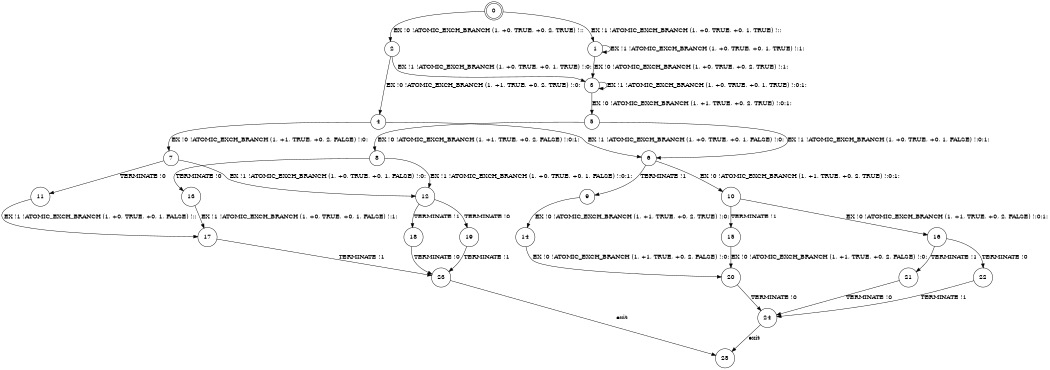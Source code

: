 digraph BCG {
size = "7, 10.5";
center = TRUE;
node [shape = circle];
0 [peripheries = 2];
0 -> 1 [label = "EX !1 !ATOMIC_EXCH_BRANCH (1, +0, TRUE, +0, 1, TRUE) !::"];
0 -> 2 [label = "EX !0 !ATOMIC_EXCH_BRANCH (1, +0, TRUE, +0, 2, TRUE) !::"];
1 -> 3 [label = "EX !0 !ATOMIC_EXCH_BRANCH (1, +0, TRUE, +0, 2, TRUE) !:1:"];
1 -> 1 [label = "EX !1 !ATOMIC_EXCH_BRANCH (1, +0, TRUE, +0, 1, TRUE) !:1:"];
2 -> 3 [label = "EX !1 !ATOMIC_EXCH_BRANCH (1, +0, TRUE, +0, 1, TRUE) !:0:"];
2 -> 4 [label = "EX !0 !ATOMIC_EXCH_BRANCH (1, +1, TRUE, +0, 2, TRUE) !:0:"];
3 -> 3 [label = "EX !1 !ATOMIC_EXCH_BRANCH (1, +0, TRUE, +0, 1, TRUE) !:0:1:"];
3 -> 5 [label = "EX !0 !ATOMIC_EXCH_BRANCH (1, +1, TRUE, +0, 2, TRUE) !:0:1:"];
4 -> 6 [label = "EX !1 !ATOMIC_EXCH_BRANCH (1, +0, TRUE, +0, 1, FALSE) !:0:"];
4 -> 7 [label = "EX !0 !ATOMIC_EXCH_BRANCH (1, +1, TRUE, +0, 2, FALSE) !:0:"];
5 -> 6 [label = "EX !1 !ATOMIC_EXCH_BRANCH (1, +0, TRUE, +0, 1, FALSE) !:0:1:"];
5 -> 8 [label = "EX !0 !ATOMIC_EXCH_BRANCH (1, +1, TRUE, +0, 2, FALSE) !:0:1:"];
6 -> 9 [label = "TERMINATE !1"];
6 -> 10 [label = "EX !0 !ATOMIC_EXCH_BRANCH (1, +1, TRUE, +0, 2, TRUE) !:0:1:"];
7 -> 11 [label = "TERMINATE !0"];
7 -> 12 [label = "EX !1 !ATOMIC_EXCH_BRANCH (1, +0, TRUE, +0, 1, FALSE) !:0:"];
8 -> 13 [label = "TERMINATE !0"];
8 -> 12 [label = "EX !1 !ATOMIC_EXCH_BRANCH (1, +0, TRUE, +0, 1, FALSE) !:0:1:"];
9 -> 14 [label = "EX !0 !ATOMIC_EXCH_BRANCH (1, +1, TRUE, +0, 2, TRUE) !:0:"];
10 -> 15 [label = "TERMINATE !1"];
10 -> 16 [label = "EX !0 !ATOMIC_EXCH_BRANCH (1, +1, TRUE, +0, 2, FALSE) !:0:1:"];
11 -> 17 [label = "EX !1 !ATOMIC_EXCH_BRANCH (1, +0, TRUE, +0, 1, FALSE) !::"];
12 -> 18 [label = "TERMINATE !1"];
12 -> 19 [label = "TERMINATE !0"];
13 -> 17 [label = "EX !1 !ATOMIC_EXCH_BRANCH (1, +0, TRUE, +0, 1, FALSE) !:1:"];
14 -> 20 [label = "EX !0 !ATOMIC_EXCH_BRANCH (1, +1, TRUE, +0, 2, FALSE) !:0:"];
15 -> 20 [label = "EX !0 !ATOMIC_EXCH_BRANCH (1, +1, TRUE, +0, 2, FALSE) !:0:"];
16 -> 21 [label = "TERMINATE !1"];
16 -> 22 [label = "TERMINATE !0"];
17 -> 23 [label = "TERMINATE !1"];
18 -> 23 [label = "TERMINATE !0"];
19 -> 23 [label = "TERMINATE !1"];
20 -> 24 [label = "TERMINATE !0"];
21 -> 24 [label = "TERMINATE !0"];
22 -> 24 [label = "TERMINATE !1"];
23 -> 25 [label = "exit"];
24 -> 25 [label = "exit"];
}
